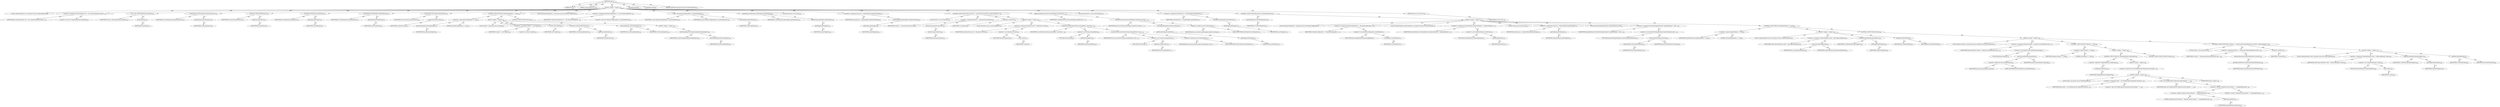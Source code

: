 digraph "copy" {  
"111669149704" [label = <(METHOD,copy)<SUB>248</SUB>> ]
"115964116994" [label = <(PARAM,this)<SUB>248</SUB>> ]
"115964117009" [label = <(PARAM,UnknownElement ue)<SUB>248</SUB>> ]
"25769803813" [label = <(BLOCK,&lt;empty&gt;,&lt;empty&gt;)<SUB>248</SUB>> ]
"94489280525" [label = <(LOCAL,UnknownElement ret: org.apache.tools.ant.UnknownElement)<SUB>249</SUB>> ]
"30064771194" [label = <(&lt;operator&gt;.assignment,UnknownElement ret = new UnknownElement(ue.getT...)<SUB>249</SUB>> ]
"68719476843" [label = <(IDENTIFIER,ret,UnknownElement ret = new UnknownElement(ue.getT...)<SUB>249</SUB>> ]
"30064771195" [label = <(&lt;operator&gt;.alloc,new UnknownElement(ue.getTag()))<SUB>249</SUB>> ]
"30064771196" [label = <(&lt;init&gt;,new UnknownElement(ue.getTag()))<SUB>249</SUB>> ]
"68719476844" [label = <(IDENTIFIER,ret,new UnknownElement(ue.getTag()))<SUB>249</SUB>> ]
"30064771197" [label = <(getTag,getTag())<SUB>249</SUB>> ]
"68719476845" [label = <(IDENTIFIER,ue,getTag())<SUB>249</SUB>> ]
"30064771198" [label = <(setNamespace,setNamespace(ue.getNamespace()))<SUB>250</SUB>> ]
"68719476846" [label = <(IDENTIFIER,ret,setNamespace(ue.getNamespace()))<SUB>250</SUB>> ]
"30064771199" [label = <(getNamespace,getNamespace())<SUB>250</SUB>> ]
"68719476847" [label = <(IDENTIFIER,ue,getNamespace())<SUB>250</SUB>> ]
"30064771200" [label = <(setProject,setProject(getProject()))<SUB>251</SUB>> ]
"68719476848" [label = <(IDENTIFIER,ret,setProject(getProject()))<SUB>251</SUB>> ]
"30064771201" [label = <(getProject,getProject())<SUB>251</SUB>> ]
"68719476738" [label = <(IDENTIFIER,this,getProject())<SUB>251</SUB>> ]
"30064771202" [label = <(setQName,setQName(ue.getQName()))<SUB>252</SUB>> ]
"68719476849" [label = <(IDENTIFIER,ret,setQName(ue.getQName()))<SUB>252</SUB>> ]
"30064771203" [label = <(getQName,getQName())<SUB>252</SUB>> ]
"68719476850" [label = <(IDENTIFIER,ue,getQName())<SUB>252</SUB>> ]
"30064771204" [label = <(setTaskName,setTaskName(ue.getTaskName()))<SUB>253</SUB>> ]
"68719476851" [label = <(IDENTIFIER,ret,setTaskName(ue.getTaskName()))<SUB>253</SUB>> ]
"30064771205" [label = <(getTaskName,getTaskName())<SUB>253</SUB>> ]
"68719476852" [label = <(IDENTIFIER,ue,getTaskName())<SUB>253</SUB>> ]
"30064771206" [label = <(setLocation,setLocation(ue.getLocation()))<SUB>254</SUB>> ]
"68719476853" [label = <(IDENTIFIER,ret,setLocation(ue.getLocation()))<SUB>254</SUB>> ]
"30064771207" [label = <(getLocation,getLocation())<SUB>254</SUB>> ]
"68719476854" [label = <(IDENTIFIER,ue,getLocation())<SUB>254</SUB>> ]
"47244640286" [label = <(CONTROL_STRUCTURE,IF,if (getOwningTarget() == null))<SUB>255</SUB>> ]
"30064771208" [label = <(&lt;operator&gt;.equals,getOwningTarget() == null)<SUB>255</SUB>> ]
"30064771209" [label = <(getOwningTarget,getOwningTarget())<SUB>255</SUB>> ]
"68719476739" [label = <(IDENTIFIER,this,getOwningTarget())<SUB>255</SUB>> ]
"90194313242" [label = <(LITERAL,null,getOwningTarget() == null)<SUB>255</SUB>> ]
"25769803814" [label = <(BLOCK,&lt;empty&gt;,&lt;empty&gt;)<SUB>255</SUB>> ]
"94489280526" [label = <(LOCAL,Target t: org.apache.tools.ant.Target)<SUB>256</SUB>> ]
"30064771210" [label = <(&lt;operator&gt;.assignment,Target t = new Target())<SUB>256</SUB>> ]
"68719476855" [label = <(IDENTIFIER,t,Target t = new Target())<SUB>256</SUB>> ]
"30064771211" [label = <(&lt;operator&gt;.alloc,new Target())<SUB>256</SUB>> ]
"30064771212" [label = <(&lt;init&gt;,new Target())<SUB>256</SUB>> ]
"68719476856" [label = <(IDENTIFIER,t,new Target())<SUB>256</SUB>> ]
"30064771213" [label = <(setProject,setProject(getProject()))<SUB>257</SUB>> ]
"68719476857" [label = <(IDENTIFIER,t,setProject(getProject()))<SUB>257</SUB>> ]
"30064771214" [label = <(getProject,getProject())<SUB>257</SUB>> ]
"68719476740" [label = <(IDENTIFIER,this,getProject())<SUB>257</SUB>> ]
"30064771215" [label = <(setOwningTarget,setOwningTarget(t))<SUB>258</SUB>> ]
"68719476858" [label = <(IDENTIFIER,ret,setOwningTarget(t))<SUB>258</SUB>> ]
"68719476859" [label = <(IDENTIFIER,t,setOwningTarget(t))<SUB>258</SUB>> ]
"47244640287" [label = <(CONTROL_STRUCTURE,ELSE,else)<SUB>259</SUB>> ]
"25769803815" [label = <(BLOCK,&lt;empty&gt;,&lt;empty&gt;)<SUB>259</SUB>> ]
"30064771216" [label = <(setOwningTarget,setOwningTarget(getOwningTarget()))<SUB>260</SUB>> ]
"68719476860" [label = <(IDENTIFIER,ret,setOwningTarget(getOwningTarget()))<SUB>260</SUB>> ]
"30064771217" [label = <(getOwningTarget,getOwningTarget())<SUB>260</SUB>> ]
"68719476741" [label = <(IDENTIFIER,this,getOwningTarget())<SUB>260</SUB>> ]
"94489280527" [label = <(LOCAL,RuntimeConfigurable rc: org.apache.tools.ant.RuntimeConfigurable)<SUB>262</SUB>> ]
"30064771218" [label = <(&lt;operator&gt;.assignment,RuntimeConfigurable rc = new RuntimeConfigurabl...)<SUB>262</SUB>> ]
"68719476861" [label = <(IDENTIFIER,rc,RuntimeConfigurable rc = new RuntimeConfigurabl...)<SUB>262</SUB>> ]
"30064771219" [label = <(&lt;operator&gt;.alloc,new RuntimeConfigurable(ret, ue.getTaskName()))<SUB>262</SUB>> ]
"30064771220" [label = <(&lt;init&gt;,new RuntimeConfigurable(ret, ue.getTaskName()))<SUB>262</SUB>> ]
"68719476862" [label = <(IDENTIFIER,rc,new RuntimeConfigurable(ret, ue.getTaskName()))<SUB>262</SUB>> ]
"68719476863" [label = <(IDENTIFIER,ret,new RuntimeConfigurable(ret, ue.getTaskName()))<SUB>263</SUB>> ]
"30064771221" [label = <(getTaskName,getTaskName())<SUB>263</SUB>> ]
"68719476864" [label = <(IDENTIFIER,ue,getTaskName())<SUB>263</SUB>> ]
"30064771222" [label = <(setPolyType,setPolyType(ue.getWrapper().getPolyType()))<SUB>264</SUB>> ]
"68719476865" [label = <(IDENTIFIER,rc,setPolyType(ue.getWrapper().getPolyType()))<SUB>264</SUB>> ]
"30064771223" [label = <(getPolyType,getWrapper().getPolyType())<SUB>264</SUB>> ]
"30064771224" [label = <(getWrapper,getWrapper())<SUB>264</SUB>> ]
"68719476866" [label = <(IDENTIFIER,ue,getWrapper())<SUB>264</SUB>> ]
"94489280528" [label = <(LOCAL,Map map: java.util.Map)<SUB>265</SUB>> ]
"30064771225" [label = <(&lt;operator&gt;.assignment,Map map = ue.getWrapper().getAttributeMap())<SUB>265</SUB>> ]
"68719476867" [label = <(IDENTIFIER,map,Map map = ue.getWrapper().getAttributeMap())<SUB>265</SUB>> ]
"30064771226" [label = <(getAttributeMap,getWrapper().getAttributeMap())<SUB>265</SUB>> ]
"30064771227" [label = <(getWrapper,getWrapper())<SUB>265</SUB>> ]
"68719476868" [label = <(IDENTIFIER,ue,getWrapper())<SUB>265</SUB>> ]
"47244640288" [label = <(CONTROL_STRUCTURE,FOR,for (Iterator i = map.entrySet().iterator(); Some(i.hasNext()); ))<SUB>266</SUB>> ]
"94489280529" [label = <(LOCAL,Iterator i: java.util.Iterator)<SUB>266</SUB>> ]
"30064771228" [label = <(&lt;operator&gt;.assignment,Iterator i = map.entrySet().iterator())<SUB>266</SUB>> ]
"68719476869" [label = <(IDENTIFIER,i,Iterator i = map.entrySet().iterator())<SUB>266</SUB>> ]
"30064771229" [label = <(iterator,map.entrySet().iterator())<SUB>266</SUB>> ]
"30064771230" [label = <(entrySet,map.entrySet())<SUB>266</SUB>> ]
"68719476870" [label = <(IDENTIFIER,map,map.entrySet())<SUB>266</SUB>> ]
"30064771231" [label = <(hasNext,i.hasNext())<SUB>266</SUB>> ]
"68719476871" [label = <(IDENTIFIER,i,i.hasNext())<SUB>266</SUB>> ]
"25769803816" [label = <(BLOCK,&lt;empty&gt;,&lt;empty&gt;)<SUB>266</SUB>> ]
"94489280530" [label = <(LOCAL,Map.Entry entry: java.util.Map$Entry)<SUB>267</SUB>> ]
"30064771232" [label = <(&lt;operator&gt;.assignment,Map.Entry entry = (Map.Entry) i.next())<SUB>267</SUB>> ]
"68719476872" [label = <(IDENTIFIER,entry,Map.Entry entry = (Map.Entry) i.next())<SUB>267</SUB>> ]
"30064771233" [label = <(&lt;operator&gt;.cast,(Map.Entry) i.next())<SUB>267</SUB>> ]
"180388626450" [label = <(TYPE_REF,Map.Entry,Map.Entry)<SUB>267</SUB>> ]
"30064771234" [label = <(next,i.next())<SUB>267</SUB>> ]
"68719476873" [label = <(IDENTIFIER,i,i.next())<SUB>267</SUB>> ]
"30064771235" [label = <(setAttribute,setAttribute((String) entry.getKey(), macroSubs...)<SUB>268</SUB>> ]
"68719476874" [label = <(IDENTIFIER,rc,setAttribute((String) entry.getKey(), macroSubs...)<SUB>268</SUB>> ]
"30064771236" [label = <(&lt;operator&gt;.cast,(String) entry.getKey())<SUB>269</SUB>> ]
"180388626451" [label = <(TYPE_REF,String,String)<SUB>269</SUB>> ]
"30064771237" [label = <(getKey,entry.getKey())<SUB>269</SUB>> ]
"68719476875" [label = <(IDENTIFIER,entry,entry.getKey())<SUB>269</SUB>> ]
"30064771238" [label = <(macroSubs,this.macroSubs((String) entry.getValue(), local...)<SUB>270</SUB>> ]
"68719476742" [label = <(IDENTIFIER,this,this.macroSubs((String) entry.getValue(), local...)<SUB>270</SUB>> ]
"30064771239" [label = <(&lt;operator&gt;.cast,(String) entry.getValue())<SUB>270</SUB>> ]
"180388626452" [label = <(TYPE_REF,String,String)<SUB>270</SUB>> ]
"30064771240" [label = <(getValue,entry.getValue())<SUB>270</SUB>> ]
"68719476876" [label = <(IDENTIFIER,entry,entry.getValue())<SUB>270</SUB>> ]
"30064771241" [label = <(&lt;operator&gt;.fieldAccess,this.localProperties)<SUB>270</SUB>> ]
"68719476877" [label = <(IDENTIFIER,this,this.macroSubs((String) entry.getValue(), local...)> ]
"55834574877" [label = <(FIELD_IDENTIFIER,localProperties,localProperties)<SUB>270</SUB>> ]
"30064771242" [label = <(addText,addText(macroSubs(ue.getWrapper().getText().toS...)<SUB>272</SUB>> ]
"68719476878" [label = <(IDENTIFIER,rc,addText(macroSubs(ue.getWrapper().getText().toS...)<SUB>272</SUB>> ]
"30064771243" [label = <(macroSubs,macroSubs(ue.getWrapper().getText().toString(),...)<SUB>272</SUB>> ]
"68719476743" [label = <(IDENTIFIER,this,macroSubs(ue.getWrapper().getText().toString(),...)<SUB>272</SUB>> ]
"30064771244" [label = <(toString,getWrapper().getText().toString())<SUB>272</SUB>> ]
"30064771245" [label = <(getText,getWrapper().getText())<SUB>272</SUB>> ]
"30064771246" [label = <(getWrapper,getWrapper())<SUB>272</SUB>> ]
"68719476879" [label = <(IDENTIFIER,ue,getWrapper())<SUB>272</SUB>> ]
"30064771247" [label = <(&lt;operator&gt;.fieldAccess,this.localProperties)<SUB>273</SUB>> ]
"68719476880" [label = <(IDENTIFIER,this,macroSubs(ue.getWrapper().getText().toString(),...)> ]
"55834574878" [label = <(FIELD_IDENTIFIER,localProperties,localProperties)<SUB>273</SUB>> ]
"94489280531" [label = <(LOCAL,Enumeration e: java.util.Enumeration)<SUB>275</SUB>> ]
"30064771248" [label = <(&lt;operator&gt;.assignment,Enumeration e = ue.getWrapper().getChildren())<SUB>275</SUB>> ]
"68719476881" [label = <(IDENTIFIER,e,Enumeration e = ue.getWrapper().getChildren())<SUB>275</SUB>> ]
"30064771249" [label = <(getChildren,getWrapper().getChildren())<SUB>275</SUB>> ]
"30064771250" [label = <(getWrapper,getWrapper())<SUB>275</SUB>> ]
"68719476882" [label = <(IDENTIFIER,ue,getWrapper())<SUB>275</SUB>> ]
"47244640289" [label = <(CONTROL_STRUCTURE,WHILE,while (e.hasMoreElements()))<SUB>276</SUB>> ]
"30064771251" [label = <(hasMoreElements,e.hasMoreElements())<SUB>276</SUB>> ]
"68719476883" [label = <(IDENTIFIER,e,e.hasMoreElements())<SUB>276</SUB>> ]
"25769803817" [label = <(BLOCK,&lt;empty&gt;,&lt;empty&gt;)<SUB>276</SUB>> ]
"94489280532" [label = <(LOCAL,RuntimeConfigurable r: org.apache.tools.ant.RuntimeConfigurable)<SUB>277</SUB>> ]
"30064771252" [label = <(&lt;operator&gt;.assignment,RuntimeConfigurable r = (RuntimeConfigurable) e...)<SUB>277</SUB>> ]
"68719476884" [label = <(IDENTIFIER,r,RuntimeConfigurable r = (RuntimeConfigurable) e...)<SUB>277</SUB>> ]
"30064771253" [label = <(&lt;operator&gt;.cast,(RuntimeConfigurable) e.nextElement())<SUB>277</SUB>> ]
"180388626453" [label = <(TYPE_REF,RuntimeConfigurable,RuntimeConfigurable)<SUB>277</SUB>> ]
"30064771254" [label = <(nextElement,e.nextElement())<SUB>277</SUB>> ]
"68719476885" [label = <(IDENTIFIER,e,e.nextElement())<SUB>277</SUB>> ]
"94489280533" [label = <(LOCAL,UnknownElement unknownElement: org.apache.tools.ant.UnknownElement)<SUB>278</SUB>> ]
"30064771255" [label = <(&lt;operator&gt;.assignment,UnknownElement unknownElement = (UnknownElement...)<SUB>278</SUB>> ]
"68719476886" [label = <(IDENTIFIER,unknownElement,UnknownElement unknownElement = (UnknownElement...)<SUB>278</SUB>> ]
"30064771256" [label = <(&lt;operator&gt;.cast,(UnknownElement) r.getProxy())<SUB>278</SUB>> ]
"180388626454" [label = <(TYPE_REF,UnknownElement,UnknownElement)<SUB>278</SUB>> ]
"30064771257" [label = <(getProxy,getProxy())<SUB>278</SUB>> ]
"68719476887" [label = <(IDENTIFIER,r,getProxy())<SUB>278</SUB>> ]
"94489280534" [label = <(LOCAL,String tag: java.lang.String)<SUB>279</SUB>> ]
"30064771258" [label = <(&lt;operator&gt;.assignment,String tag = unknownElement.getTaskType())<SUB>279</SUB>> ]
"68719476888" [label = <(IDENTIFIER,tag,String tag = unknownElement.getTaskType())<SUB>279</SUB>> ]
"30064771259" [label = <(getTaskType,getTaskType())<SUB>279</SUB>> ]
"68719476889" [label = <(IDENTIFIER,unknownElement,getTaskType())<SUB>279</SUB>> ]
"94489280535" [label = <(LOCAL,MacroDef.TemplateElement templateElement: ANY)<SUB>280</SUB>> ]
"30064771260" [label = <(&lt;operator&gt;.assignment,MacroDef.TemplateElement templateElement = (Mac...)<SUB>280</SUB>> ]
"68719476890" [label = <(IDENTIFIER,templateElement,MacroDef.TemplateElement templateElement = (Mac...)<SUB>280</SUB>> ]
"30064771261" [label = <(&lt;operator&gt;.cast,(MacroDef.TemplateElement) getNsElements().get(...)<SUB>281</SUB>> ]
"180388626455" [label = <(TYPE_REF,MacroDef.TemplateElement,MacroDef.TemplateElement)<SUB>281</SUB>> ]
"30064771262" [label = <(get,this.getNsElements().get(tag))<SUB>281</SUB>> ]
"30064771263" [label = <(getNsElements,this.getNsElements())<SUB>281</SUB>> ]
"68719476744" [label = <(IDENTIFIER,this,this.getNsElements())<SUB>281</SUB>> ]
"68719476891" [label = <(IDENTIFIER,tag,this.getNsElements().get(tag))<SUB>281</SUB>> ]
"47244640290" [label = <(CONTROL_STRUCTURE,IF,if (templateElement == null))<SUB>282</SUB>> ]
"30064771264" [label = <(&lt;operator&gt;.equals,templateElement == null)<SUB>282</SUB>> ]
"68719476892" [label = <(IDENTIFIER,templateElement,templateElement == null)<SUB>282</SUB>> ]
"90194313243" [label = <(LITERAL,null,templateElement == null)<SUB>282</SUB>> ]
"25769803818" [label = <(BLOCK,&lt;empty&gt;,&lt;empty&gt;)<SUB>282</SUB>> ]
"94489280536" [label = <(LOCAL,UnknownElement child: org.apache.tools.ant.UnknownElement)<SUB>283</SUB>> ]
"30064771265" [label = <(&lt;operator&gt;.assignment,UnknownElement child = copy(unknownElement))<SUB>283</SUB>> ]
"68719476893" [label = <(IDENTIFIER,child,UnknownElement child = copy(unknownElement))<SUB>283</SUB>> ]
"30064771266" [label = <(copy,copy(unknownElement))<SUB>283</SUB>> ]
"68719476745" [label = <(IDENTIFIER,this,copy(unknownElement))<SUB>283</SUB>> ]
"68719476894" [label = <(IDENTIFIER,unknownElement,copy(unknownElement))<SUB>283</SUB>> ]
"30064771267" [label = <(addChild,addChild(child.getWrapper()))<SUB>284</SUB>> ]
"68719476895" [label = <(IDENTIFIER,rc,addChild(child.getWrapper()))<SUB>284</SUB>> ]
"30064771268" [label = <(getWrapper,getWrapper())<SUB>284</SUB>> ]
"68719476896" [label = <(IDENTIFIER,child,getWrapper())<SUB>284</SUB>> ]
"30064771269" [label = <(addChild,addChild(child))<SUB>285</SUB>> ]
"68719476897" [label = <(IDENTIFIER,ret,addChild(child))<SUB>285</SUB>> ]
"68719476898" [label = <(IDENTIFIER,child,addChild(child))<SUB>285</SUB>> ]
"47244640291" [label = <(CONTROL_STRUCTURE,ELSE,else)<SUB>286</SUB>> ]
"25769803819" [label = <(BLOCK,&lt;empty&gt;,&lt;empty&gt;)<SUB>286</SUB>> ]
"94489280537" [label = <(LOCAL,Element element: org.apache.tools.ant.taskdefs.MacroInstance$Element)<SUB>287</SUB>> ]
"30064771270" [label = <(&lt;operator&gt;.assignment,Element element = (Element) presentElements.get...)<SUB>287</SUB>> ]
"68719476899" [label = <(IDENTIFIER,element,Element element = (Element) presentElements.get...)<SUB>287</SUB>> ]
"30064771271" [label = <(&lt;operator&gt;.cast,(Element) presentElements.get(tag))<SUB>287</SUB>> ]
"180388626456" [label = <(TYPE_REF,Element,Element)<SUB>287</SUB>> ]
"30064771272" [label = <(get,this.presentElements.get(tag))<SUB>287</SUB>> ]
"30064771273" [label = <(&lt;operator&gt;.fieldAccess,this.presentElements)<SUB>287</SUB>> ]
"68719476900" [label = <(IDENTIFIER,this,this.presentElements.get(tag))> ]
"55834574879" [label = <(FIELD_IDENTIFIER,presentElements,presentElements)<SUB>287</SUB>> ]
"68719476901" [label = <(IDENTIFIER,tag,this.presentElements.get(tag))<SUB>287</SUB>> ]
"47244640292" [label = <(CONTROL_STRUCTURE,IF,if (element == null))<SUB>288</SUB>> ]
"30064771274" [label = <(&lt;operator&gt;.equals,element == null)<SUB>288</SUB>> ]
"68719476902" [label = <(IDENTIFIER,element,element == null)<SUB>288</SUB>> ]
"90194313244" [label = <(LITERAL,null,element == null)<SUB>288</SUB>> ]
"25769803820" [label = <(BLOCK,&lt;empty&gt;,&lt;empty&gt;)<SUB>288</SUB>> ]
"47244640293" [label = <(CONTROL_STRUCTURE,IF,if (!templateElement.isOptional()))<SUB>289</SUB>> ]
"30064771275" [label = <(&lt;operator&gt;.logicalNot,!templateElement.isOptional())<SUB>289</SUB>> ]
"30064771276" [label = <(isOptional,isOptional())<SUB>289</SUB>> ]
"68719476903" [label = <(IDENTIFIER,templateElement,isOptional())<SUB>289</SUB>> ]
"25769803821" [label = <(BLOCK,&lt;empty&gt;,&lt;empty&gt;)<SUB>289</SUB>> ]
"30064771277" [label = <(&lt;operator&gt;.throw,throw new BuildException(&quot;Required nested eleme...)<SUB>290</SUB>> ]
"25769803822" [label = <(BLOCK,&lt;empty&gt;,&lt;empty&gt;)<SUB>290</SUB>> ]
"94489280538" [label = <(LOCAL,$obj2: org.apache.tools.ant.BuildException)<SUB>290</SUB>> ]
"30064771278" [label = <(&lt;operator&gt;.assignment,$obj2 = new BuildException(&quot;Required nested ele...)<SUB>290</SUB>> ]
"68719476904" [label = <(IDENTIFIER,$obj2,$obj2 = new BuildException(&quot;Required nested ele...)<SUB>290</SUB>> ]
"30064771279" [label = <(&lt;operator&gt;.alloc,new BuildException(&quot;Required nested element &quot; +...)<SUB>290</SUB>> ]
"30064771280" [label = <(&lt;init&gt;,new BuildException(&quot;Required nested element &quot; +...)<SUB>290</SUB>> ]
"68719476905" [label = <(IDENTIFIER,$obj2,new BuildException(&quot;Required nested element &quot; +...)<SUB>290</SUB>> ]
"30064771281" [label = <(&lt;operator&gt;.addition,&quot;Required nested element &quot; + templateElement.ge...)<SUB>291</SUB>> ]
"30064771282" [label = <(&lt;operator&gt;.addition,&quot;Required nested element &quot; + templateElement.ge...)<SUB>291</SUB>> ]
"90194313245" [label = <(LITERAL,&quot;Required nested element &quot;,&quot;Required nested element &quot; + templateElement.ge...)<SUB>291</SUB>> ]
"30064771283" [label = <(getName,getName())<SUB>292</SUB>> ]
"68719476906" [label = <(IDENTIFIER,templateElement,getName())<SUB>292</SUB>> ]
"90194313246" [label = <(LITERAL,&quot; missing&quot;,&quot;Required nested element &quot; + templateElement.ge...)<SUB>292</SUB>> ]
"68719476907" [label = <(IDENTIFIER,$obj2,&lt;empty&gt;)<SUB>290</SUB>> ]
"47244640294" [label = <(CONTROL_STRUCTURE,CONTINUE,continue;)<SUB>294</SUB>> ]
"47244640295" [label = <(CONTROL_STRUCTURE,FOR,for (Iterator i = element.getUnknownElements().iterator(); Some(i.hasNext()); ))<SUB>296</SUB>> ]
"94489280539" [label = <(LOCAL,Iterator i: java.util.Iterator)<SUB>296</SUB>> ]
"30064771284" [label = <(&lt;operator&gt;.assignment,Iterator i = element.getUnknownElements().itera...)<SUB>296</SUB>> ]
"68719476908" [label = <(IDENTIFIER,i,Iterator i = element.getUnknownElements().itera...)<SUB>296</SUB>> ]
"30064771285" [label = <(iterator,element.getUnknownElements().iterator())<SUB>296</SUB>> ]
"30064771286" [label = <(getUnknownElements,element.getUnknownElements())<SUB>296</SUB>> ]
"68719476909" [label = <(IDENTIFIER,element,element.getUnknownElements())<SUB>296</SUB>> ]
"30064771287" [label = <(hasNext,i.hasNext())<SUB>297</SUB>> ]
"68719476910" [label = <(IDENTIFIER,i,i.hasNext())<SUB>297</SUB>> ]
"25769803823" [label = <(BLOCK,&lt;empty&gt;,&lt;empty&gt;)<SUB>297</SUB>> ]
"94489280540" [label = <(LOCAL,UnknownElement child: org.apache.tools.ant.UnknownElement)<SUB>298</SUB>> ]
"30064771288" [label = <(&lt;operator&gt;.assignment,UnknownElement child = (UnknownElement) i.next())<SUB>298</SUB>> ]
"68719476911" [label = <(IDENTIFIER,child,UnknownElement child = (UnknownElement) i.next())<SUB>298</SUB>> ]
"30064771289" [label = <(&lt;operator&gt;.cast,(UnknownElement) i.next())<SUB>298</SUB>> ]
"180388626457" [label = <(TYPE_REF,UnknownElement,UnknownElement)<SUB>298</SUB>> ]
"30064771290" [label = <(next,i.next())<SUB>298</SUB>> ]
"68719476912" [label = <(IDENTIFIER,i,i.next())<SUB>298</SUB>> ]
"30064771291" [label = <(addChild,addChild(child.getWrapper()))<SUB>299</SUB>> ]
"68719476913" [label = <(IDENTIFIER,rc,addChild(child.getWrapper()))<SUB>299</SUB>> ]
"30064771292" [label = <(getWrapper,getWrapper())<SUB>299</SUB>> ]
"68719476914" [label = <(IDENTIFIER,child,getWrapper())<SUB>299</SUB>> ]
"30064771293" [label = <(addChild,addChild(child))<SUB>300</SUB>> ]
"68719476915" [label = <(IDENTIFIER,ret,addChild(child))<SUB>300</SUB>> ]
"68719476916" [label = <(IDENTIFIER,child,addChild(child))<SUB>300</SUB>> ]
"146028888069" [label = <(RETURN,return ret;,return ret;)<SUB>304</SUB>> ]
"68719476917" [label = <(IDENTIFIER,ret,return ret;)<SUB>304</SUB>> ]
"133143986207" [label = <(MODIFIER,PRIVATE)> ]
"133143986208" [label = <(MODIFIER,VIRTUAL)> ]
"128849018888" [label = <(METHOD_RETURN,org.apache.tools.ant.UnknownElement)<SUB>248</SUB>> ]
  "111669149704" -> "115964116994"  [ label = "AST: "] 
  "111669149704" -> "115964117009"  [ label = "AST: "] 
  "111669149704" -> "25769803813"  [ label = "AST: "] 
  "111669149704" -> "133143986207"  [ label = "AST: "] 
  "111669149704" -> "133143986208"  [ label = "AST: "] 
  "111669149704" -> "128849018888"  [ label = "AST: "] 
  "25769803813" -> "94489280525"  [ label = "AST: "] 
  "25769803813" -> "30064771194"  [ label = "AST: "] 
  "25769803813" -> "30064771196"  [ label = "AST: "] 
  "25769803813" -> "30064771198"  [ label = "AST: "] 
  "25769803813" -> "30064771200"  [ label = "AST: "] 
  "25769803813" -> "30064771202"  [ label = "AST: "] 
  "25769803813" -> "30064771204"  [ label = "AST: "] 
  "25769803813" -> "30064771206"  [ label = "AST: "] 
  "25769803813" -> "47244640286"  [ label = "AST: "] 
  "25769803813" -> "94489280527"  [ label = "AST: "] 
  "25769803813" -> "30064771218"  [ label = "AST: "] 
  "25769803813" -> "30064771220"  [ label = "AST: "] 
  "25769803813" -> "30064771222"  [ label = "AST: "] 
  "25769803813" -> "94489280528"  [ label = "AST: "] 
  "25769803813" -> "30064771225"  [ label = "AST: "] 
  "25769803813" -> "47244640288"  [ label = "AST: "] 
  "25769803813" -> "30064771242"  [ label = "AST: "] 
  "25769803813" -> "94489280531"  [ label = "AST: "] 
  "25769803813" -> "30064771248"  [ label = "AST: "] 
  "25769803813" -> "47244640289"  [ label = "AST: "] 
  "25769803813" -> "146028888069"  [ label = "AST: "] 
  "30064771194" -> "68719476843"  [ label = "AST: "] 
  "30064771194" -> "30064771195"  [ label = "AST: "] 
  "30064771196" -> "68719476844"  [ label = "AST: "] 
  "30064771196" -> "30064771197"  [ label = "AST: "] 
  "30064771197" -> "68719476845"  [ label = "AST: "] 
  "30064771198" -> "68719476846"  [ label = "AST: "] 
  "30064771198" -> "30064771199"  [ label = "AST: "] 
  "30064771199" -> "68719476847"  [ label = "AST: "] 
  "30064771200" -> "68719476848"  [ label = "AST: "] 
  "30064771200" -> "30064771201"  [ label = "AST: "] 
  "30064771201" -> "68719476738"  [ label = "AST: "] 
  "30064771202" -> "68719476849"  [ label = "AST: "] 
  "30064771202" -> "30064771203"  [ label = "AST: "] 
  "30064771203" -> "68719476850"  [ label = "AST: "] 
  "30064771204" -> "68719476851"  [ label = "AST: "] 
  "30064771204" -> "30064771205"  [ label = "AST: "] 
  "30064771205" -> "68719476852"  [ label = "AST: "] 
  "30064771206" -> "68719476853"  [ label = "AST: "] 
  "30064771206" -> "30064771207"  [ label = "AST: "] 
  "30064771207" -> "68719476854"  [ label = "AST: "] 
  "47244640286" -> "30064771208"  [ label = "AST: "] 
  "47244640286" -> "25769803814"  [ label = "AST: "] 
  "47244640286" -> "47244640287"  [ label = "AST: "] 
  "30064771208" -> "30064771209"  [ label = "AST: "] 
  "30064771208" -> "90194313242"  [ label = "AST: "] 
  "30064771209" -> "68719476739"  [ label = "AST: "] 
  "25769803814" -> "94489280526"  [ label = "AST: "] 
  "25769803814" -> "30064771210"  [ label = "AST: "] 
  "25769803814" -> "30064771212"  [ label = "AST: "] 
  "25769803814" -> "30064771213"  [ label = "AST: "] 
  "25769803814" -> "30064771215"  [ label = "AST: "] 
  "30064771210" -> "68719476855"  [ label = "AST: "] 
  "30064771210" -> "30064771211"  [ label = "AST: "] 
  "30064771212" -> "68719476856"  [ label = "AST: "] 
  "30064771213" -> "68719476857"  [ label = "AST: "] 
  "30064771213" -> "30064771214"  [ label = "AST: "] 
  "30064771214" -> "68719476740"  [ label = "AST: "] 
  "30064771215" -> "68719476858"  [ label = "AST: "] 
  "30064771215" -> "68719476859"  [ label = "AST: "] 
  "47244640287" -> "25769803815"  [ label = "AST: "] 
  "25769803815" -> "30064771216"  [ label = "AST: "] 
  "30064771216" -> "68719476860"  [ label = "AST: "] 
  "30064771216" -> "30064771217"  [ label = "AST: "] 
  "30064771217" -> "68719476741"  [ label = "AST: "] 
  "30064771218" -> "68719476861"  [ label = "AST: "] 
  "30064771218" -> "30064771219"  [ label = "AST: "] 
  "30064771220" -> "68719476862"  [ label = "AST: "] 
  "30064771220" -> "68719476863"  [ label = "AST: "] 
  "30064771220" -> "30064771221"  [ label = "AST: "] 
  "30064771221" -> "68719476864"  [ label = "AST: "] 
  "30064771222" -> "68719476865"  [ label = "AST: "] 
  "30064771222" -> "30064771223"  [ label = "AST: "] 
  "30064771223" -> "30064771224"  [ label = "AST: "] 
  "30064771224" -> "68719476866"  [ label = "AST: "] 
  "30064771225" -> "68719476867"  [ label = "AST: "] 
  "30064771225" -> "30064771226"  [ label = "AST: "] 
  "30064771226" -> "30064771227"  [ label = "AST: "] 
  "30064771227" -> "68719476868"  [ label = "AST: "] 
  "47244640288" -> "94489280529"  [ label = "AST: "] 
  "47244640288" -> "30064771228"  [ label = "AST: "] 
  "47244640288" -> "30064771231"  [ label = "AST: "] 
  "47244640288" -> "25769803816"  [ label = "AST: "] 
  "30064771228" -> "68719476869"  [ label = "AST: "] 
  "30064771228" -> "30064771229"  [ label = "AST: "] 
  "30064771229" -> "30064771230"  [ label = "AST: "] 
  "30064771230" -> "68719476870"  [ label = "AST: "] 
  "30064771231" -> "68719476871"  [ label = "AST: "] 
  "25769803816" -> "94489280530"  [ label = "AST: "] 
  "25769803816" -> "30064771232"  [ label = "AST: "] 
  "25769803816" -> "30064771235"  [ label = "AST: "] 
  "30064771232" -> "68719476872"  [ label = "AST: "] 
  "30064771232" -> "30064771233"  [ label = "AST: "] 
  "30064771233" -> "180388626450"  [ label = "AST: "] 
  "30064771233" -> "30064771234"  [ label = "AST: "] 
  "30064771234" -> "68719476873"  [ label = "AST: "] 
  "30064771235" -> "68719476874"  [ label = "AST: "] 
  "30064771235" -> "30064771236"  [ label = "AST: "] 
  "30064771235" -> "30064771238"  [ label = "AST: "] 
  "30064771236" -> "180388626451"  [ label = "AST: "] 
  "30064771236" -> "30064771237"  [ label = "AST: "] 
  "30064771237" -> "68719476875"  [ label = "AST: "] 
  "30064771238" -> "68719476742"  [ label = "AST: "] 
  "30064771238" -> "30064771239"  [ label = "AST: "] 
  "30064771238" -> "30064771241"  [ label = "AST: "] 
  "30064771239" -> "180388626452"  [ label = "AST: "] 
  "30064771239" -> "30064771240"  [ label = "AST: "] 
  "30064771240" -> "68719476876"  [ label = "AST: "] 
  "30064771241" -> "68719476877"  [ label = "AST: "] 
  "30064771241" -> "55834574877"  [ label = "AST: "] 
  "30064771242" -> "68719476878"  [ label = "AST: "] 
  "30064771242" -> "30064771243"  [ label = "AST: "] 
  "30064771243" -> "68719476743"  [ label = "AST: "] 
  "30064771243" -> "30064771244"  [ label = "AST: "] 
  "30064771243" -> "30064771247"  [ label = "AST: "] 
  "30064771244" -> "30064771245"  [ label = "AST: "] 
  "30064771245" -> "30064771246"  [ label = "AST: "] 
  "30064771246" -> "68719476879"  [ label = "AST: "] 
  "30064771247" -> "68719476880"  [ label = "AST: "] 
  "30064771247" -> "55834574878"  [ label = "AST: "] 
  "30064771248" -> "68719476881"  [ label = "AST: "] 
  "30064771248" -> "30064771249"  [ label = "AST: "] 
  "30064771249" -> "30064771250"  [ label = "AST: "] 
  "30064771250" -> "68719476882"  [ label = "AST: "] 
  "47244640289" -> "30064771251"  [ label = "AST: "] 
  "47244640289" -> "25769803817"  [ label = "AST: "] 
  "30064771251" -> "68719476883"  [ label = "AST: "] 
  "25769803817" -> "94489280532"  [ label = "AST: "] 
  "25769803817" -> "30064771252"  [ label = "AST: "] 
  "25769803817" -> "94489280533"  [ label = "AST: "] 
  "25769803817" -> "30064771255"  [ label = "AST: "] 
  "25769803817" -> "94489280534"  [ label = "AST: "] 
  "25769803817" -> "30064771258"  [ label = "AST: "] 
  "25769803817" -> "94489280535"  [ label = "AST: "] 
  "25769803817" -> "30064771260"  [ label = "AST: "] 
  "25769803817" -> "47244640290"  [ label = "AST: "] 
  "30064771252" -> "68719476884"  [ label = "AST: "] 
  "30064771252" -> "30064771253"  [ label = "AST: "] 
  "30064771253" -> "180388626453"  [ label = "AST: "] 
  "30064771253" -> "30064771254"  [ label = "AST: "] 
  "30064771254" -> "68719476885"  [ label = "AST: "] 
  "30064771255" -> "68719476886"  [ label = "AST: "] 
  "30064771255" -> "30064771256"  [ label = "AST: "] 
  "30064771256" -> "180388626454"  [ label = "AST: "] 
  "30064771256" -> "30064771257"  [ label = "AST: "] 
  "30064771257" -> "68719476887"  [ label = "AST: "] 
  "30064771258" -> "68719476888"  [ label = "AST: "] 
  "30064771258" -> "30064771259"  [ label = "AST: "] 
  "30064771259" -> "68719476889"  [ label = "AST: "] 
  "30064771260" -> "68719476890"  [ label = "AST: "] 
  "30064771260" -> "30064771261"  [ label = "AST: "] 
  "30064771261" -> "180388626455"  [ label = "AST: "] 
  "30064771261" -> "30064771262"  [ label = "AST: "] 
  "30064771262" -> "30064771263"  [ label = "AST: "] 
  "30064771262" -> "68719476891"  [ label = "AST: "] 
  "30064771263" -> "68719476744"  [ label = "AST: "] 
  "47244640290" -> "30064771264"  [ label = "AST: "] 
  "47244640290" -> "25769803818"  [ label = "AST: "] 
  "47244640290" -> "47244640291"  [ label = "AST: "] 
  "30064771264" -> "68719476892"  [ label = "AST: "] 
  "30064771264" -> "90194313243"  [ label = "AST: "] 
  "25769803818" -> "94489280536"  [ label = "AST: "] 
  "25769803818" -> "30064771265"  [ label = "AST: "] 
  "25769803818" -> "30064771267"  [ label = "AST: "] 
  "25769803818" -> "30064771269"  [ label = "AST: "] 
  "30064771265" -> "68719476893"  [ label = "AST: "] 
  "30064771265" -> "30064771266"  [ label = "AST: "] 
  "30064771266" -> "68719476745"  [ label = "AST: "] 
  "30064771266" -> "68719476894"  [ label = "AST: "] 
  "30064771267" -> "68719476895"  [ label = "AST: "] 
  "30064771267" -> "30064771268"  [ label = "AST: "] 
  "30064771268" -> "68719476896"  [ label = "AST: "] 
  "30064771269" -> "68719476897"  [ label = "AST: "] 
  "30064771269" -> "68719476898"  [ label = "AST: "] 
  "47244640291" -> "25769803819"  [ label = "AST: "] 
  "25769803819" -> "94489280537"  [ label = "AST: "] 
  "25769803819" -> "30064771270"  [ label = "AST: "] 
  "25769803819" -> "47244640292"  [ label = "AST: "] 
  "25769803819" -> "47244640295"  [ label = "AST: "] 
  "30064771270" -> "68719476899"  [ label = "AST: "] 
  "30064771270" -> "30064771271"  [ label = "AST: "] 
  "30064771271" -> "180388626456"  [ label = "AST: "] 
  "30064771271" -> "30064771272"  [ label = "AST: "] 
  "30064771272" -> "30064771273"  [ label = "AST: "] 
  "30064771272" -> "68719476901"  [ label = "AST: "] 
  "30064771273" -> "68719476900"  [ label = "AST: "] 
  "30064771273" -> "55834574879"  [ label = "AST: "] 
  "47244640292" -> "30064771274"  [ label = "AST: "] 
  "47244640292" -> "25769803820"  [ label = "AST: "] 
  "30064771274" -> "68719476902"  [ label = "AST: "] 
  "30064771274" -> "90194313244"  [ label = "AST: "] 
  "25769803820" -> "47244640293"  [ label = "AST: "] 
  "25769803820" -> "47244640294"  [ label = "AST: "] 
  "47244640293" -> "30064771275"  [ label = "AST: "] 
  "47244640293" -> "25769803821"  [ label = "AST: "] 
  "30064771275" -> "30064771276"  [ label = "AST: "] 
  "30064771276" -> "68719476903"  [ label = "AST: "] 
  "25769803821" -> "30064771277"  [ label = "AST: "] 
  "30064771277" -> "25769803822"  [ label = "AST: "] 
  "25769803822" -> "94489280538"  [ label = "AST: "] 
  "25769803822" -> "30064771278"  [ label = "AST: "] 
  "25769803822" -> "30064771280"  [ label = "AST: "] 
  "25769803822" -> "68719476907"  [ label = "AST: "] 
  "30064771278" -> "68719476904"  [ label = "AST: "] 
  "30064771278" -> "30064771279"  [ label = "AST: "] 
  "30064771280" -> "68719476905"  [ label = "AST: "] 
  "30064771280" -> "30064771281"  [ label = "AST: "] 
  "30064771281" -> "30064771282"  [ label = "AST: "] 
  "30064771281" -> "90194313246"  [ label = "AST: "] 
  "30064771282" -> "90194313245"  [ label = "AST: "] 
  "30064771282" -> "30064771283"  [ label = "AST: "] 
  "30064771283" -> "68719476906"  [ label = "AST: "] 
  "47244640295" -> "94489280539"  [ label = "AST: "] 
  "47244640295" -> "30064771284"  [ label = "AST: "] 
  "47244640295" -> "30064771287"  [ label = "AST: "] 
  "47244640295" -> "25769803823"  [ label = "AST: "] 
  "30064771284" -> "68719476908"  [ label = "AST: "] 
  "30064771284" -> "30064771285"  [ label = "AST: "] 
  "30064771285" -> "30064771286"  [ label = "AST: "] 
  "30064771286" -> "68719476909"  [ label = "AST: "] 
  "30064771287" -> "68719476910"  [ label = "AST: "] 
  "25769803823" -> "94489280540"  [ label = "AST: "] 
  "25769803823" -> "30064771288"  [ label = "AST: "] 
  "25769803823" -> "30064771291"  [ label = "AST: "] 
  "25769803823" -> "30064771293"  [ label = "AST: "] 
  "30064771288" -> "68719476911"  [ label = "AST: "] 
  "30064771288" -> "30064771289"  [ label = "AST: "] 
  "30064771289" -> "180388626457"  [ label = "AST: "] 
  "30064771289" -> "30064771290"  [ label = "AST: "] 
  "30064771290" -> "68719476912"  [ label = "AST: "] 
  "30064771291" -> "68719476913"  [ label = "AST: "] 
  "30064771291" -> "30064771292"  [ label = "AST: "] 
  "30064771292" -> "68719476914"  [ label = "AST: "] 
  "30064771293" -> "68719476915"  [ label = "AST: "] 
  "30064771293" -> "68719476916"  [ label = "AST: "] 
  "146028888069" -> "68719476917"  [ label = "AST: "] 
  "111669149704" -> "115964116994"  [ label = "DDG: "] 
  "111669149704" -> "115964117009"  [ label = "DDG: "] 
}
